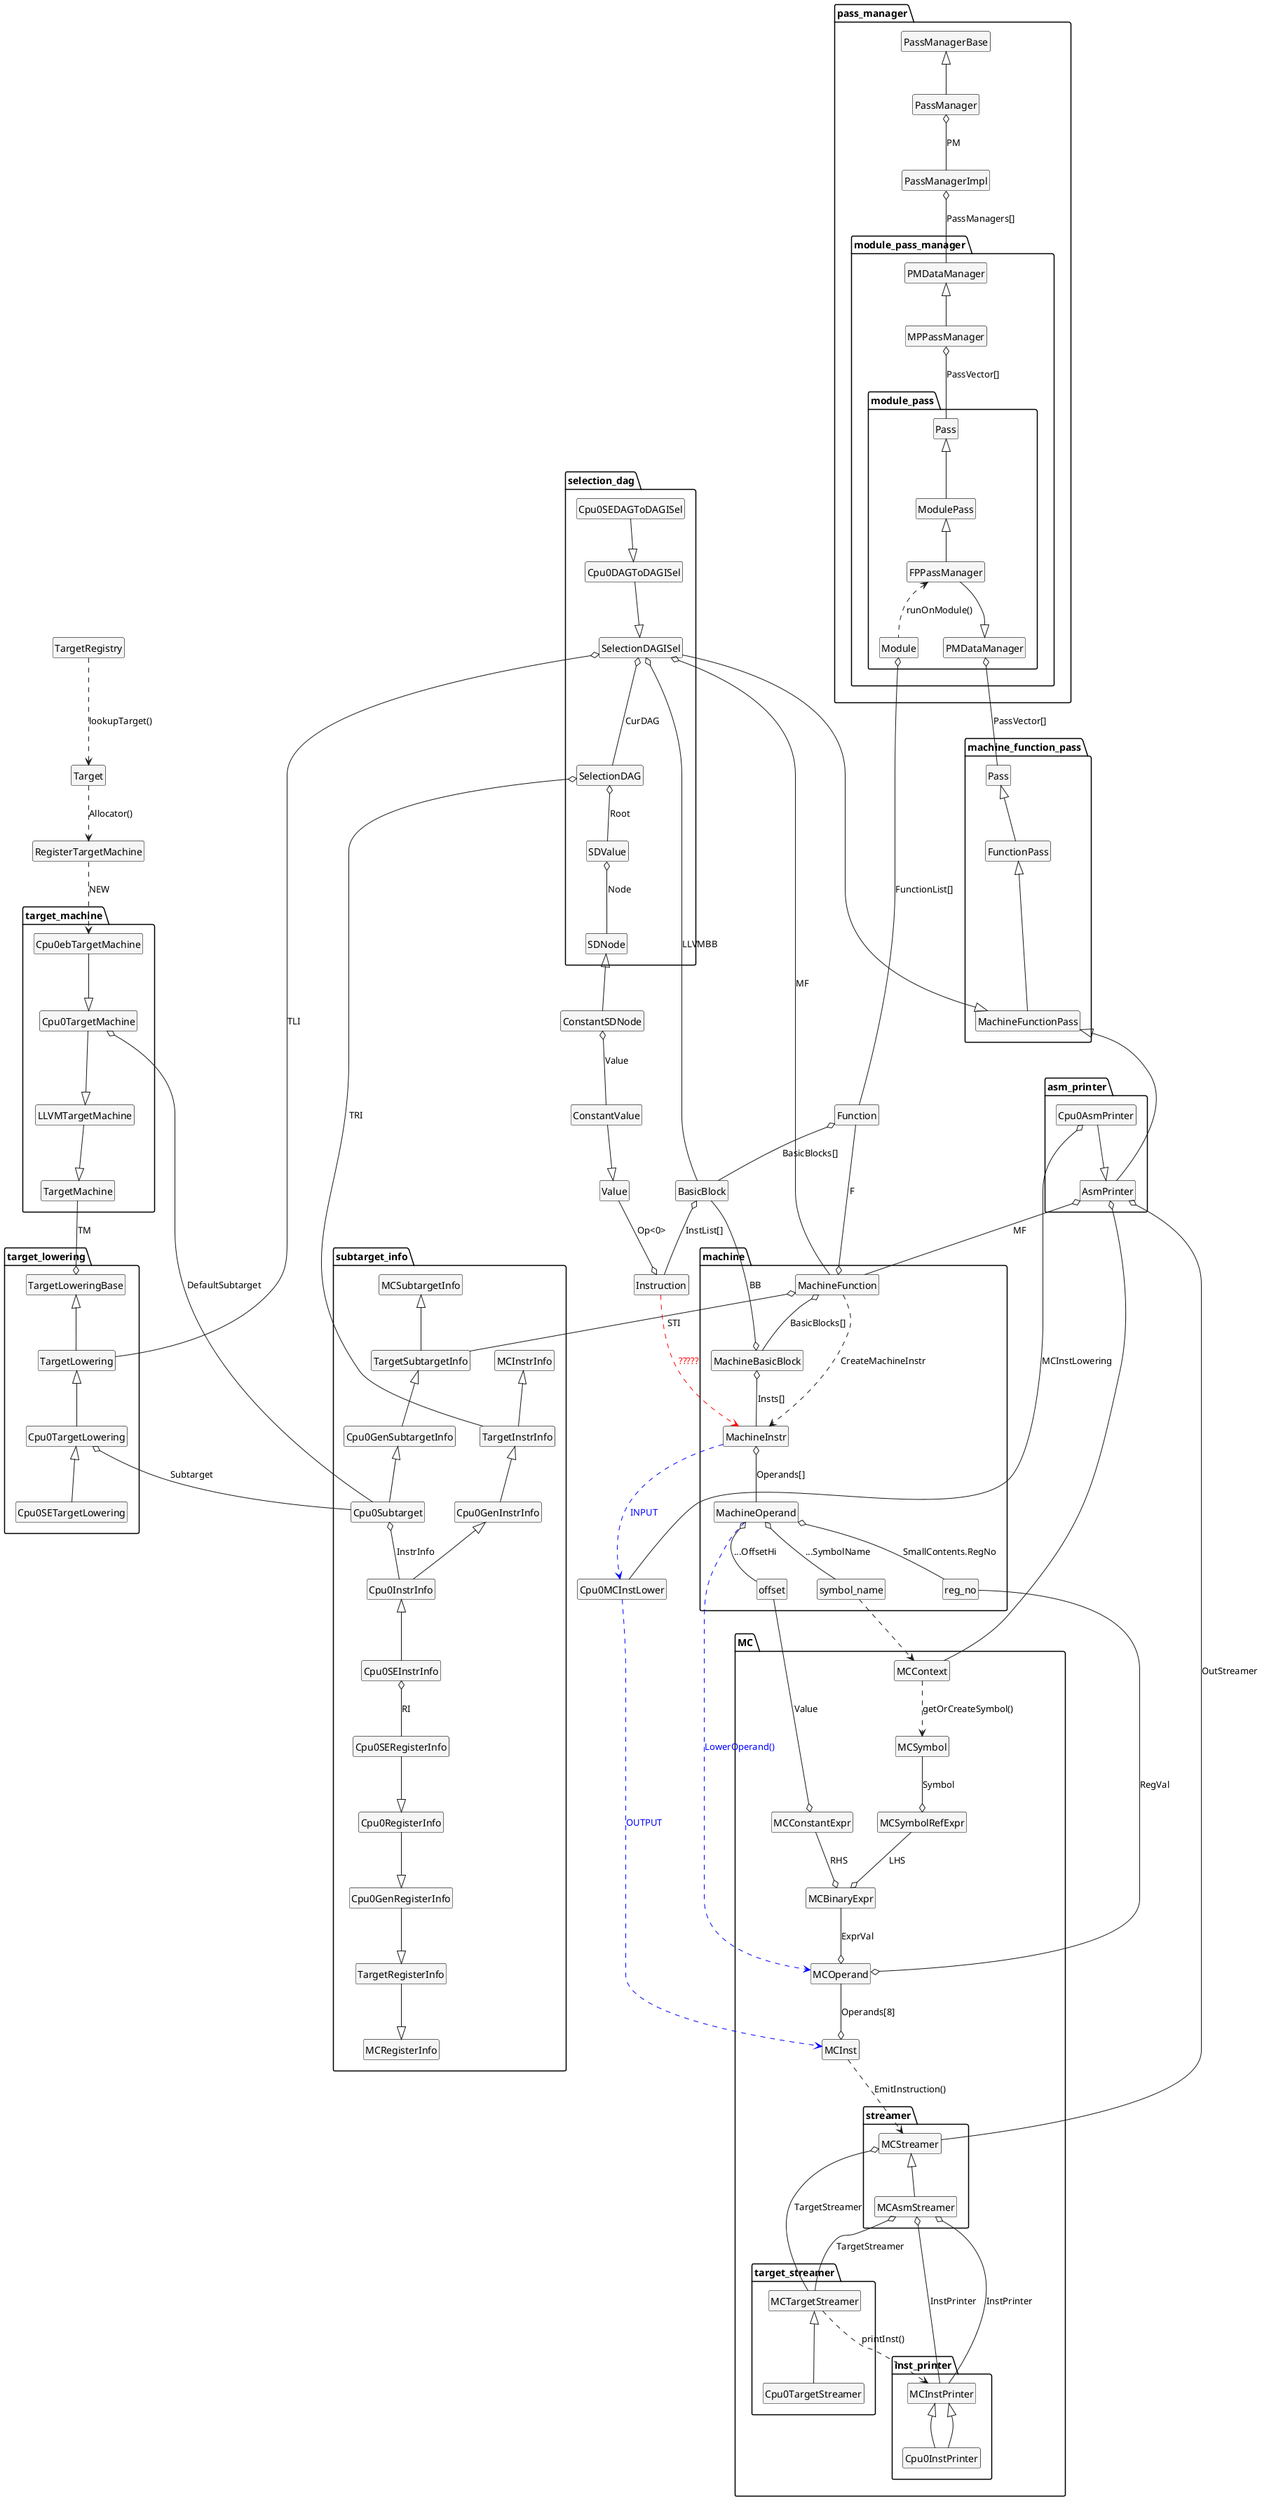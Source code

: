 @startuml LLVM_Backend
 
hide circle
hide empty members

skinparam {
    ClassBackgroundColor transparent
    ClassHeaderBackgroundColor whitesmoke
    ClassStereotypeFontColor transparent
    ' linetype ortho
}

' class note {
' -view-block-freq-propagation-dags
' -view-dag-combine-lt-dags
' -view-dag-combine1-dags
' -view-dag-combine2-dags
' -view-isel-dags
' -view-legalize-dags
' -view-legalize-types-dags
' -view-machine-block-freq-propagation-dags
' -view-misched-dags
' -view-sched-dags
' -view-sunit-dags
' }

' -gen-register-info
' -gen-instr-info
' -gen-subtarget
' -gen-pseudo-lowering
' -gen-dag-isel
' -gen-callingconv
' -gen-emitter
' -gen-emitter
' -gen-asm-writer
' -gen-disassembler

package pass_manager {
    class PassManager
    class PassManagerBase
    class PassManagerImpl
    ' class TargetPassConfig
    package module_pass_manager {
        class MPPassManager
        ' class Pass
        class PMDataManager
        package module_pass {
            class "PMDataManager" as PMDataManager2
            class Module
            class FPPassManager
            class "Pass" as Pass2
            class ModulePass
        }
    }
}

package selection_dag {
    class SelectionDAGISel
    class Cpu0DAGToDAGISel
    class Cpu0SEDAGToDAGISel
    class SelectionDAG
    class SDNode
    class SDValue
}

package machine_function_pass {
    class "Pass" as Pass3
    class FunctionPass
    class MachineFunctionPass
}

' class PEI

' package Cpu0 {
package asm_printer {
    class AsmPrinter
    class Cpu0AsmPrinter
}

package subtarget_info {
' package register_info {
    class MCRegisterInfo
    class TargetRegisterInfo
    class Cpu0GenRegisterInfo
    class Cpu0RegisterInfo
    class Cpu0SERegisterInfo
' }

' package instr_info {
    class MCInstrInfo
    class TargetInstrInfo
    class Cpu0InstrInfo
    class Cpu0GenInstrInfo
    class Cpu0SEInstrInfo
' }

' package subtarget_info {
    class MCSubtargetInfo
    class TargetSubtargetInfo
    class Cpu0GenSubtargetInfo
    class Cpu0Subtarget
}

package target_machine {
    class TargetMachine
    class LLVMTargetMachine
    class Cpu0TargetMachine
    class Cpu0ebTargetMachine
}
' }

package target_lowering {
    class TargetLoweringBase
    class TargetLowering
    class Cpu0TargetLowering
    class Cpu0SETargetLowering
    ' class Cpu0ABIInfo
}


package machine {
    class MachineFunction
    class MachineBasicBlock
    class MachineInstr
    class MachineOperand
    class offset
    class reg_no
    class symbol_name
}

package MC {
    class MCInst
    class MCContext
    class MCSymbol
    class MCSymbolRefExpr
    class MCBinaryExpr
    class MCConstantExpr
    class MCOperand
    package streamer {
        class MCStreamer
        class MCAsmStreamer
    }
    package inst_printer {
        class MCInstPrinter
        class Cpu0InstPrinter
    }
    package target_streamer {
        class MCTargetStreamer
        class Cpu0TargetStreamer
    }
}

' class "Value" as Value2

MachineFunction o-- TargetSubtargetInfo:STI
TargetRegisterInfo --|> MCRegisterInfo
Cpu0GenRegisterInfo --|> TargetRegisterInfo
Cpu0RegisterInfo --|> Cpu0GenRegisterInfo
Cpu0SERegisterInfo --|> Cpu0RegisterInfo
Cpu0SEInstrInfo o-- Cpu0SERegisterInfo:RI
Cpu0GenInstrInfo <|-- Cpu0InstrInfo
TargetInstrInfo <|-- Cpu0GenInstrInfo
MCInstrInfo <|-- TargetInstrInfo

TargetMachine --o TargetLoweringBase:TM
TargetLoweringBase <|-- TargetLowering
SelectionDAGISel o-- TargetLowering:TLI
TargetLowering <|-- Cpu0TargetLowering
Cpu0TargetLowering <|-- Cpu0SETargetLowering
Cpu0TargetLowering o-- Cpu0Subtarget:Subtarget
' Cpu0TargetLowering o-- Cpu0ABIInfo:ABI
SelectionDAGISel o-- MachineFunction:MF

PMDataManager <|-- MPPassManager
' Pass <|-- MPPassManager
MPPassManager o-- Pass2:PassVector[]


Pass2 <|-- ModulePass
ModulePass <|-- FPPassManager
FPPassManager --|> PMDataManager2
PMDataManager2 o--Pass3:PassVector[]
' FPPassManager ..> FunctionPass:runOnFunction()
' Function ..> FPPassManager:runOnFunction()
FPPassManager <.. Module:runOnModule()
Module o-- Function:FunctionList[]
' Function ..> FunctionPass:runOnFunction()

PassManagerImpl o-- PMDataManager:PassManagers[]
PassManager o-- PassManagerImpl:PM

' MachineFunctionPass <|--- PEI
' PEI ..> TargetRegisterInfo:eliminateFrameIndex()
' PEI ..> TargetRegisterInfo:requiresRegisterScavenging()
MachineFunctionPass <|--- AsmPrinter
Cpu0AsmPrinter --|> AsmPrinter

' FPPassManager ..> Cpu0SEDAGToDAGISel:runOnMachineFunction()
' FPPassManager ..> AsmPrinter:runOnMachineFunction()
' FPPassManager ..> PEI:runOnMachineFunction()

Pass3 <|-- FunctionPass
FunctionPass <|--- MachineFunctionPass
SelectionDAGISel ---|> MachineFunctionPass
Cpu0DAGToDAGISel --|> SelectionDAGISel
Cpu0SEDAGToDAGISel --|> Cpu0DAGToDAGISel

TargetRegistry ..> Target:lookupTarget()
Target ..> RegisterTargetMachine:Allocator()
RegisterTargetMachine ..> Cpu0ebTargetMachine:NEW
LLVMTargetMachine --|> TargetMachine
Cpu0TargetMachine --|> LLVMTargetMachine
Cpu0ebTargetMachine --|> Cpu0TargetMachine

MCSubtargetInfo <|-- TargetSubtargetInfo 
TargetSubtargetInfo <|-- Cpu0GenSubtargetInfo
Cpu0GenSubtargetInfo <|-- Cpu0Subtarget
Cpu0TargetMachine o-- Cpu0Subtarget:DefaultSubtarget
Cpu0InstrInfo <|-- Cpu0SEInstrInfo
Cpu0Subtarget o-- Cpu0InstrInfo:InstrInfo

SelectionDAGISel o-- BasicBlock:LLVMBB
Function o-- BasicBlock:BasicBlocks[]
BasicBlock --o MachineBasicBlock:BB
BasicBlock o-- Instruction:InstList[]
SelectionDAGISel o-- SelectionDAG:CurDAG

SelectionDAG o-- SDValue:Root
SDValue o-- SDNode:Node
' SDNode o-- OpCode:NodeType
' SDNode o-- EVT:ValueList[]
SelectionDAG o-- TargetInstrInfo:TRI
' SelectionDAG o-- MachineRegisterInfo:RegInfo
Function --o MachineFunction:F

AsmPrinter o-- MCStreamer:OutStreamer
MCStreamer <|-- MCAsmStreamer
MCStreamer o-- MCTargetStreamer:TargetStreamer
MCInstPrinter <|-- Cpu0InstPrinter
MCAsmStreamer o-- MCInstPrinter:InstPrinter

Cpu0AsmPrinter o-- Cpu0MCInstLower:MCInstLowering

' Instruction ..[#Red].> MachineInstr:<font color=red>?????</font>
MachineInstr ..[#Blue].> Cpu0MCInstLower:<font color=blue>INPUT</font>
Cpu0MCInstLower ..[#Blue].> MCInst:<font color=blue>OUTPUT</font>

AsmPrinter o-- MachineFunction:MF
MachineFunction o-- MachineBasicBlock:BasicBlocks[]
MachineBasicBlock o-- MachineInstr:Insts[]
MachineFunction ...> MachineInstr:CreateMachineInstr
' Instruction ..[#Red].> MachineBasicBlock:<font color=red>INSERT(key)</font>
' MachineInstr ..[#Red].> MachineBasicBlock:<font color=red>INSERT(value)</font>
Instruction ..[#Red].> MachineInstr:<font color=red>?????</font>

' MCContext ..> MCConstantExpr:NEW
MCSymbol --o MCSymbolRefExpr:Symbol
MCSymbolRefExpr --o MCBinaryExpr:LHS
MCConstantExpr --o MCBinaryExpr:RHS
MCBinaryExpr --o MCOperand:ExprVal
MachineInstr o-- MachineOperand:Operands[]
MachineOperand ..[#Blue].>MCOperand:<font color=blue>LowerOperand()</font>
MachineOperand o-- reg_no:SmallContents.RegNo
reg_no --o MCOperand:RegVal
' MachineOperand o-- MachineOperandType:OpKind
MachineOperand o-- symbol_name:...SymbolName
symbol_name ..> MCContext
AsmPrinter o-- MCContext
MCContext ..> MCSymbol:getOrCreateSymbol()
MachineOperand o-- offset:...OffsetHi
offset --o MCConstantExpr:Value
MCOperand --o MCInst:Operands[8]

MCInst ..> MCStreamer:EmitInstruction()

MCAsmStreamer o-- MCTargetStreamer:TargetStreamer
MCTargetStreamer <|-- Cpu0TargetStreamer
MCInstPrinter <|-- Cpu0InstPrinter
MCAsmStreamer o-- MCInstPrinter:InstPrinter
MCTargetStreamer ..> MCInstPrinter:printInst()

PassManagerBase <|-- PassManager
' PassManagerBase o-- TargetPassConfig

Value --o Instruction:Op<0>
' Instruction o-- Value2:Op<1>

ConstantValue --|> Value
SDNode <|-- ConstantSDNode
ConstantSDNode o-- ConstantValue:Value

@enduml
